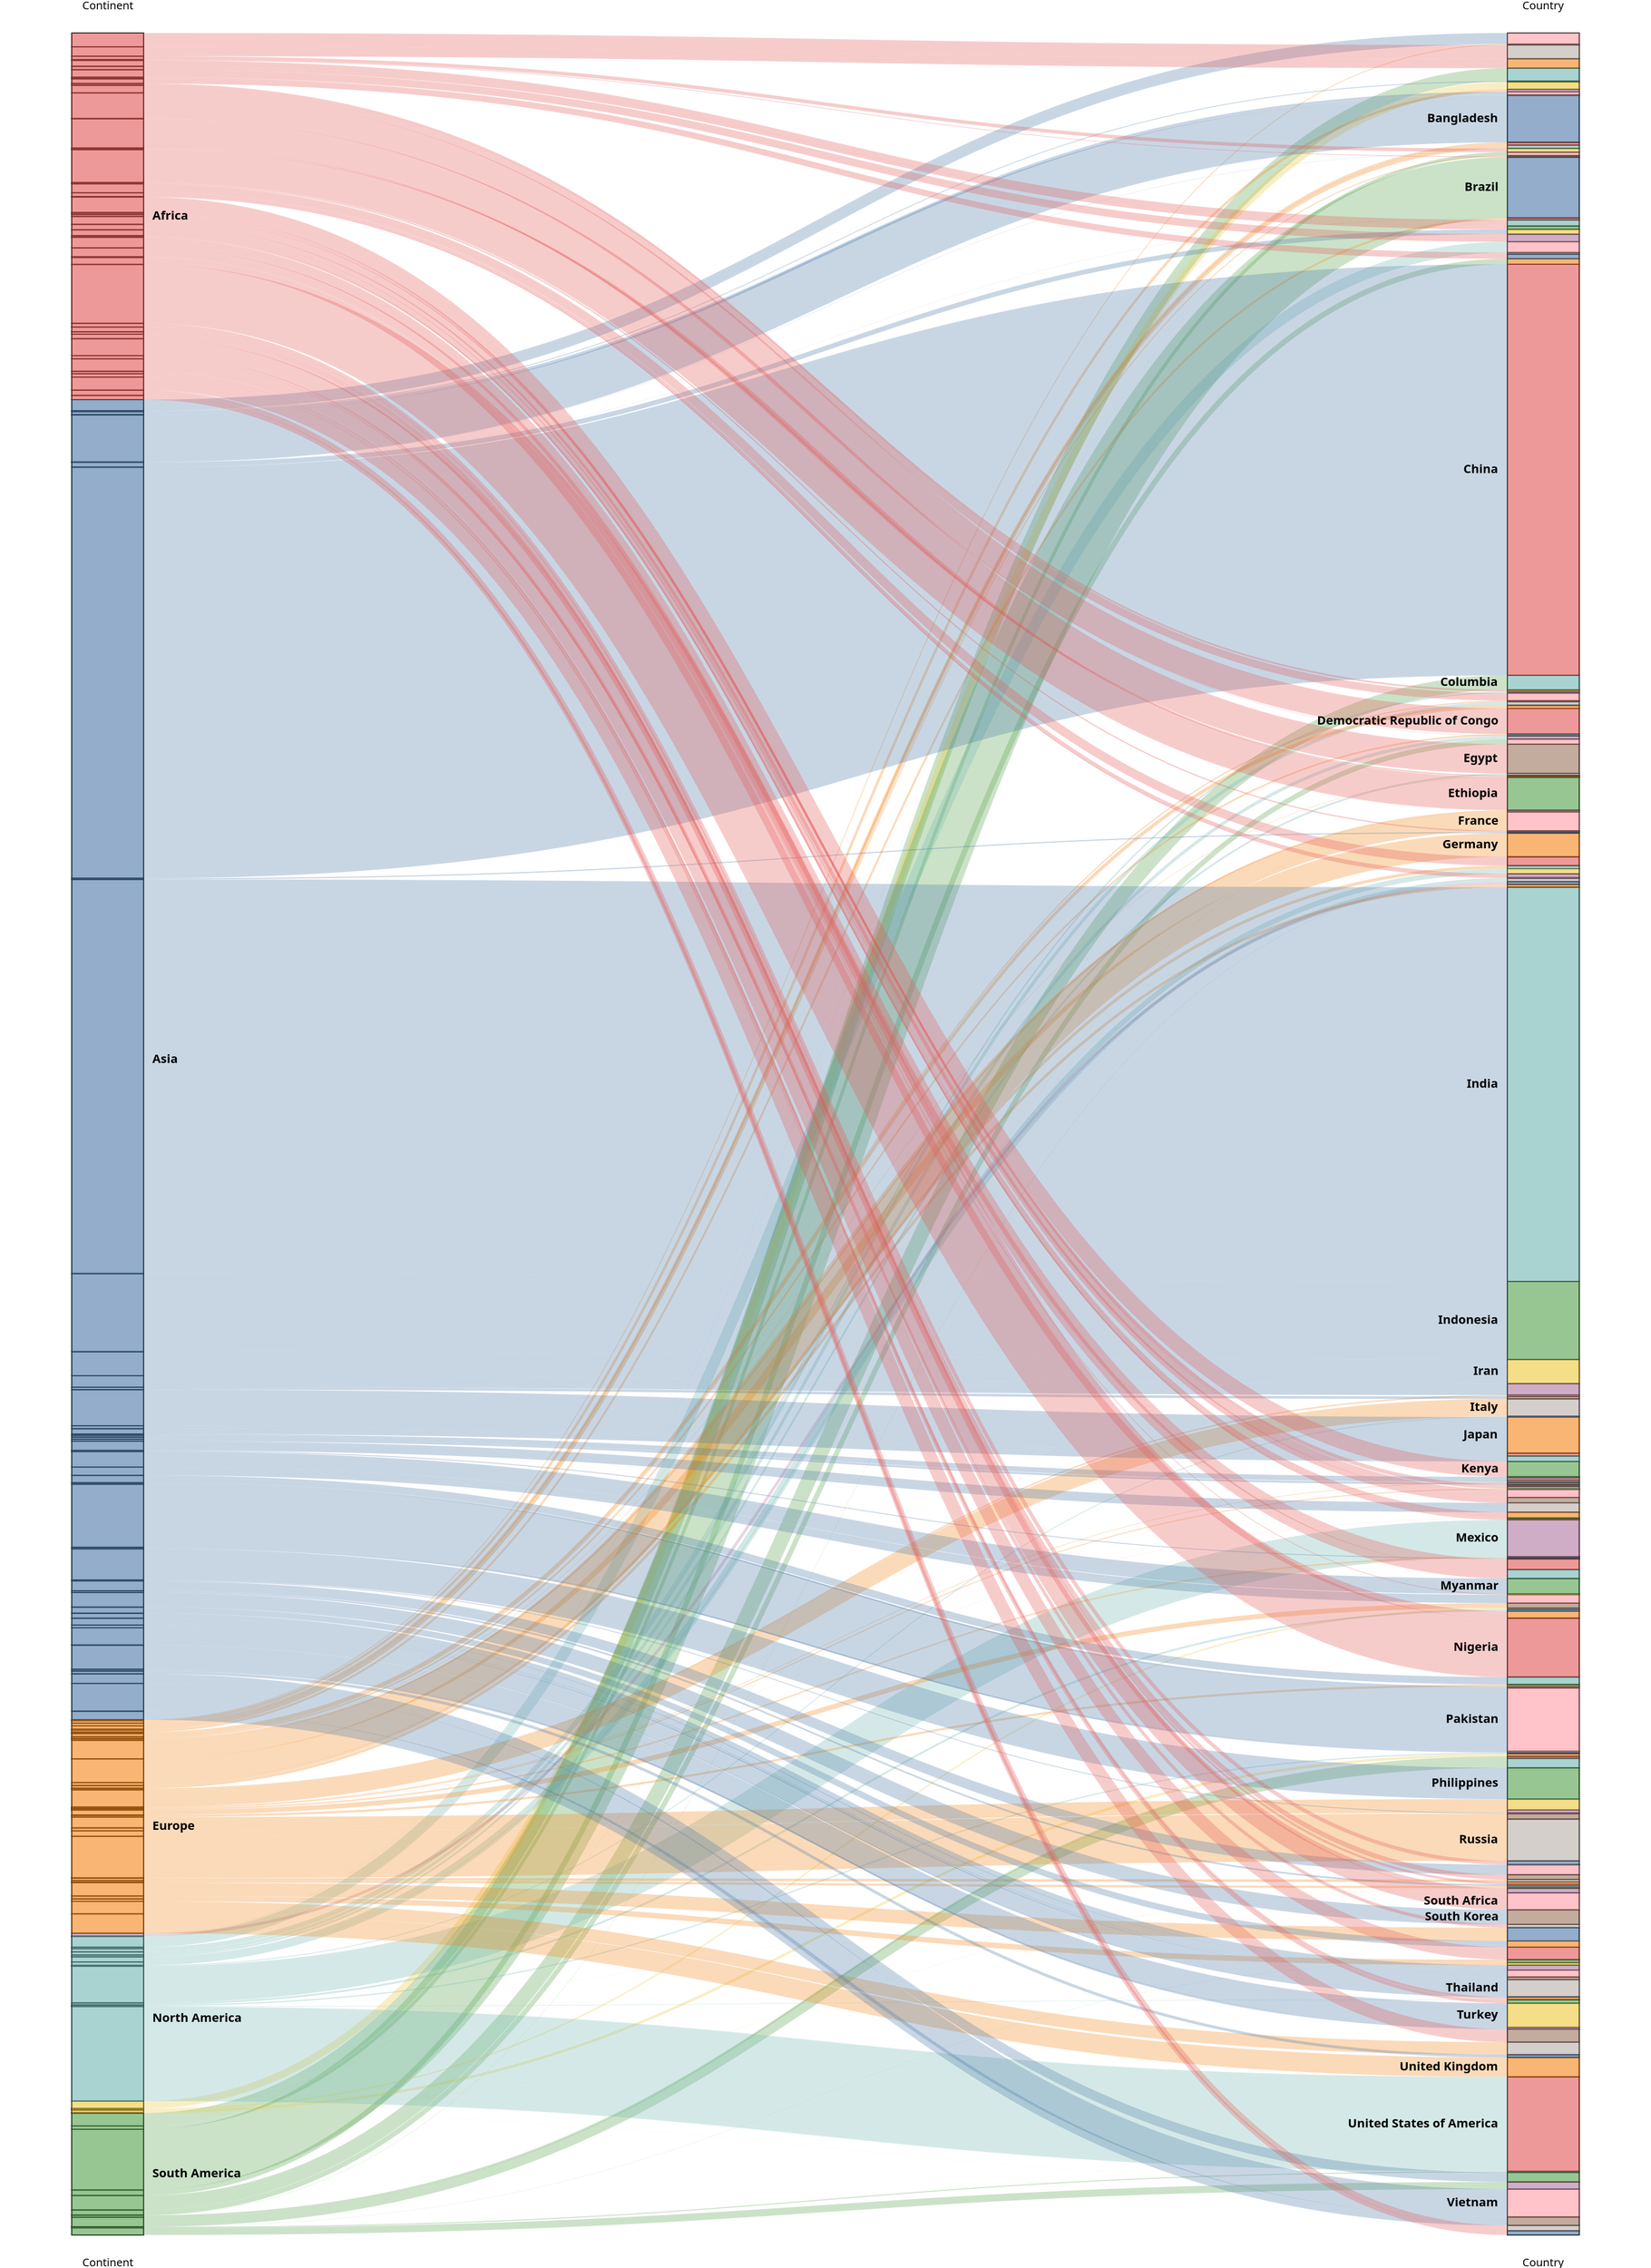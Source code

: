 {
    "$schema": "https://vega.github.io/schema/vega/v3.0.json",
    "height": 2000,
    "width": 1500,
    "data": [
      {
        "name": "rawData",
        "values": [
                {"stk1": "Asia", "stk2": "Afghanistan", "doc_count":38928341 },
                {"stk1": "Europe", "stk2": "Albania", "doc_count": 2877800},
                {"stk1": "Africa", "stk2": "Algeria", "doc_count": 48351043},
                {"stk1": "Europe", "stk2": "Andorra", "doc_count": 77265},
                {"stk1": "Africa", "stk2": "Angola", "doc_count": 32866267},
                {"stk1": "North America", "stk2": "Antigua and Barbuda", "doc_count": 97928},
                {"stk1": "South America", "stk2": "Argentina", "doc_count": 45195777},
                {"stk1": "Asia", "stk2": "Armenia", "doc_count": 2963234},
                {"stk1": "Oceania", "stk2": "Australia", "doc_count": 25499881},
                {"stk1": "Europe", "stk2": "Austria", "doc_count": 9006400},
                {"stk1": "Asia", "stk2": "Azerbaijan", "doc_count": 10139175},
                {"stk1": "North America", "stk2": "Bahamas", "doc_count": 393248},
                {"stk1": "Asia", "stk2": "Bahrain", "doc_count": 1701583},
                {"stk1": "Asia", "stk2": "Bangladesh", "doc_count": 164689383},
                {"stk1": "North America", "stk2": "Barbados", "doc_count": 287371},
                {"stk1": "Europe", "stk2": "Belarus", "doc_count": 9449321},
                {"stk1": "Europe", "stk2": "Belgium", "doc_count": 11589616},
                {"stk1": "North America", "stk2": "Belize", "doc_count": 397621},
                {"stk1": "Africa", "stk2": "Benin", "doc_count": 12123198},
                {"stk1": "Asia", "stk2": "Bhutan", "doc_count": 771612},
                {"stk1": "South America", "stk2": "Bolivia", "doc_count": 11673029},
                {"stk1": "Europe", "stk2": "Bosnia and Herzegovina", "doc_count": 3280815},
                {"stk1": "Africa", "stk2": "Botswana", "doc_count": 2351625},
                {"stk1": "South America", "stk2": "Brazil", "doc_count": 212559409},
                {"stk1": "Asia", "stk2": "Brunei", "doc_count": 437483},
                {"stk1": "Europe", "stk2": "Bulgaria", "doc_count": 6948445},
                {"stk1": "Africa", "stk2": "Burkina Faso", "doc_count": 20903278},
                {"stk1": "Africa", "stk2": "Burundi", "doc_count": 11890781},
                {"stk1": "Asia", "stk2": "Cambodia", "doc_count": 16718971},
                {"stk1": "Africa", "stk2": "Cameroon", "doc_count": 26545864},
                {"stk1": "North America", "stk2": "Canada", "doc_count": 37742157},
                {"stk1": "Africa", "stk2": "Cape Verde", "doc_count": 555988},
                {"stk1": "Africa", "stk2": "Central African Republic", "doc_count": 4829764},
                {"stk1": "Africa", "stk2": "Chad", "doc_count": 16425859},
                {"stk1": "South America", "stk2": "Chile", "doc_count": 19116209},
                {"stk1": "Asia", "stk2": "China", "doc_count": 1439323774},
                {"stk1": "South America", "stk2": "Columbia", "doc_count": 50882884},
                {"stk1": "Africa", "stk2": "Comoros", "doc_count": 869595},
                {"stk1": "Africa", "stk2": "Congo", "doc_count": 5518092},
                {"stk1": "North America", "stk2": "Costa Rica", "doc_count": 5094114},
                {"stk1": "Africa", "stk2": "Cote d'lvoire", "doc_count": 26378275},
                {"stk1": "Europe", "stk2": "Croatia", "doc_count": 4105258},
                {"stk1": "North America", "stk2": "Cuba", "doc_count": 11326616},
                {"stk1": "Europe", "stk2": "Cyprus", "doc_count": 1207361},
                {"stk1": "Europe", "stk2": "Czechia", "doc_count": 10708982},
                {"stk1": "Africa", "stk2": "Democratic Republic of Congo", "doc_count": 89561404},
                {"stk1": "Europe", "stk2": "Denmark", "doc_count": 5792203},
                {"stk1": "Africa", "stk2": "Djibouti", "doc_count": 988002},
                {"stk1": "North America", "stk2": "Dominica", "doc_count": 71991},
                {"stk1": "North America", "stk2": "Dominican Republic", "doc_count": 10847904},
                {"stk1": "South America", "stk2": "Ecuador", "doc_count": 17643060},
                {"stk1": "Africa", "stk2": "Egypt", "doc_count": 102334403},
                {"stk1": "North America", "stk2": "El Salvador", "doc_count": 6484201},
                {"stk1": "Africa", "stk2": "Equatorial Guinea", "doc_count": 1402985},
                {"stk1": "Africa", "stk2": "Eritrea", "doc_count": 3546427},
                {"stk1": "Europe", "stk2": "Estonia", "doc_count": 1326539},
                {"stk1": "Africa", "stk2": "Eswatini", "doc_count": 1160164},
                {"stk1": "Africa", "stk2": "Ethiopia", "doc_count": 114963583},
                {"stk1": "Oceania", "stk2": "Fiji", "doc_count": 896444},
                {"stk1": "Europe", "stk2": "Finland", "doc_count": 5540718},
                {"stk1": "Europe", "stk2": "France", "doc_count": 65273512},
                {"stk1": "Africa", "stk2": "Gabon", "doc_count": 2225728},
                {"stk1": "Africa", "stk2": "Gambia", "doc_count": 2416664},
                {"stk1": "Asia", "stk2": "Georgia", "doc_count": 3989175},
                {"stk1": "Europe", "stk2": "Germany", "doc_count": 82782945},
                {"stk1": "Africa", "stk2": "Ghana", "doc_count": 31072945},
                {"stk1": "Europe", "stk2": "Greece", "doc_count": 10423056},
                {"stk1": "North America", "stk2": "Grenada", "doc_count": 112519},
                {"stk1": "North America", "stk2": "Guatemala", "doc_count": 17915567},
                {"stk1": "Africa", "stk2": "Guinea", "doc_count": 13132792},
                {"stk1": "Africa", "stk2": "Guinea-Bissau", "doc_count": 1967998},
                {"stk1": "South America", "stk2": "Guyana", "doc_count": 786559},
                {"stk1": "North America", "stk2": "Haiti", "doc_count": 11402533},
                {"stk1": "Norht America", "stk2": "Honduras", "doc_count": 9904608},
                {"stk1": "Europe", "stk2": "Hungary", "doc_count": 9660350},
                {"stk1": "Europe", "stk2": "Iceland", "doc_count": 341250},
                {"stk1": "Asia", "stk2": "India", "doc_count": 1380004385},
                {"stk1": "Asia", "stk2": "Indonesia", "doc_count": 273523621},
                {"stk1": "Asia", "stk2": "Iran", "doc_count": 83992953},
                {"stk1": "Asia", "stk2": "Iraq", "doc_count": 40222503},
                {"stk1": "Europe", "stk2": "Ireland", "doc_count": 4937796},
                {"stk1": "Asia", "stk2": "Israel", "doc_count": 8655541},
                {"stk1": "Europe", "stk2": "Italy", "doc_count": 60461828},
                {"stk1": "North America", "stk2": "Jamaica", "doc_count": 2961161},
                {"stk1": "Asia", "stk2": "Japan", "doc_count": 126476458},
                {"stk1": "Asia", "stk2": "Jordan", "doc_count": 10203140},
                {"stk1": "Asia", "stk2": "Kazakhstan", "doc_count": 18776707},
                {"stk1": "Africa", "stk2": "Kenya", "doc_count": 53771300},
                {"stk1": "Oceania", "stk2": "Kiribati", "doc_count": 119446},
                {"stk1": "Asia", "stk2": "Kuwait", "doc_count": 4270563},
                {"stk1": "Asia", "stk2": "Kyrgyzstan", "doc_count": 6524191},
                {"stk1": "Asia", "stk2": "Laos", "doc_count": 7275556},
                {"stk1": "Europe", "stk2": "Latvia", "doc_count": 1886202},
                {"stk1": "Asia", "stk2": "Lebanon", "doc_count": 6825442},
                {"stk1": "Africa", "stk2": "Lesotho", "doc_count": 2142252},
                {"stk1": "Africa", "stk2": "Liberia", "doc_count": 5057677},
                {"stk1": "Africa", "stk2": "Libya", "doc_count": 6871287},
                {"stk1": "Europe", "stk2": "Liechtenstein", "doc_count": 38137},
                {"stk1": "Europe", "stk2": "Lithuania", "doc_count": 2722291},
                {"stk1": "Europe", "stk2": "Luxembourg", "doc_count": 625976},
                {"stk1": "Africa", "stk2": "Madagascar", "doc_count": 27691019},
                {"stk1": "Africa", "stk2": "Malawi", "doc_count": 19129955},
                {"stk1": "Asia", "stk2": "Malaysia", "doc_count": 32365998},
                {"stk1": "Asia", "stk2": "Maldives", "doc_count": 540542},
                {"stk1": "Africa", "stk2": "Mali", "doc_count": 20250834},
                {"stk1": "Europe", "stk2": "Malta", "doc_count": 441539},
                {"stk1": "Oceania", "stk2": "Marshall Islands", "doc_count": 59194},
                {"stk1": "Africa", "stk2": "Mauritania", "doc_count": 4649660},
                {"stk1": "Africa", "stk2": "Mauritius", "doc_count": 1271767},
                {"stk1": "North America", "stk2": "Mexico", "doc_count": 128932753},
                {"stk1": "Oceania", "stk2": "Micronesia", "doc_count": 115021},
                {"stk1": "Europe", "stk2": "Moldova", "doc_count": 4033963},
                {"stk1": "Europe", "stk2": "Monaco", "doc_count": 39244},
                {"stk1": "Asia", "stk2": "Mongolia", "doc_count": 3278292},
                {"stk1": "Europe", "stk2": "Montenegro", "doc_count": 628062},
                {"stk1": "Africa", "stk2": "Morocco", "doc_count": 36910558},
                {"stk1": "Africa", "stk2": "Mozambique", "doc_count": 31255435},
                {"stk1": "Asia", "stk2": "Myanmar", "doc_count": 54409794},
                {"stk1": "Africa", "stk2": "Namibia", "doc_count": 2540916},
                {"stk1": "Oceania", "stk2": "Nauru", "doc_count": 10834},
                {"stk1": "Asia", "stk2": "Nepal", "doc_count": 29136808},
                {"stk1": "Europe", "stk2": "Netherlands", "doc_count": 17134873},
                {"stk1": "Oceania", "stk2": "New Zealand", "doc_count": 4822233},
                {"stk1": "North America", "stk2": "Nicaragua", "doc_count": 6624554},
                {"stk1": "Africa", "stk2": "Niger", "doc_count": 24206636},
                {"stk1": "Africa", "stk2": "Nigeria", "doc_count": 206139587},
                {"stk1": "Asia", "stk2": "North Korea", "doc_count": 25778815},
                {"stk1": "Europe", "stk2": "North Macedonia", "doc_count": 2083380},
                {"stk1": "Europe", "stk2": "Norway", "doc_count": 5421242},
                {"stk1": "Asia", "stk2": "Oman", "doc_count": 5106622},
                {"stk1": "Asia", "stk2": "Pakistan", "doc_count": 220892331},
                {"stk1": "Oceania", "stk2": "Palau", "doc_count": 18092},
                {"stk1": "Asia", "stk2": "Palestine", "doc_count": 5101416},
                {"stk1": "North America", "stk2": "Panama", "doc_count": 4314768},
                {"stk1": "Oceania", "stk2": "Papua New Guinea", "doc_count": 8947027},
                {"stk1": "South America", "stk2": "Paraguay", "doc_count": 7132530},
                {"stk1": "South America", "stk2": "Peru", "doc_count": 32971845},
                {"stk1": "Asia", "stk2": "Philippines", "doc_count": 109581085},
                {"stk1": "Europe", "stk2": "Poland", "doc_count": 37846605},
                {"stk1": "Europe", "stk2": "Portugal", "doc_count": 10196707},
                {"stk1": "Asia", "stk2": "Qatar", "doc_count": 2881060},
                {"stk1": "Europe", "stk2": "Romania", "doc_count": 19237682},
                {"stk1": "Europe", "stk2": "Russia", "doc_count": 145934460},
                {"stk1": "Africa", "stk2": "Rwanda", "doc_count": 12952209},
                {"stk1": "North America", "stk2": "Saint Kitts and Newis", "doc_count": 53192},
                {"stk1": "North America", "stk2": "Saint Lucia", "doc_count": 183629},
                {"stk1": "North America", "stk2": "Saint Vincent and the Grenadines", "doc_count": 110947},
                {"stk1": "Oceania", "stk2": "Samoa", "doc_count": 198410},
                {"stk1": "Europe", "stk2": "San Marino", "doc_count": 33938},
                {"stk1": "Africa", "stk2": "Sao Tome and Principe", "doc_count": 219161},
                {"stk1": "Asia", "stk2": "Saudi Arabia", "doc_count": 34813867},
                {"stk1": "Africa", "stk2": "Senegal", "doc_count": 16743930},
                {"stk1": "Europe", "stk2": "Serbia", "doc_count": 8737370},
                {"stk1": "Africa", "stk2": "Seyvhelles", "doc_count": 98340},
                {"stk1": "Africa", "stk2": "Sierra Leone", "doc_count": 7976985},
                {"stk1": "Asia", "stk2": "Singapore", "doc_count": 5850343},
                {"stk1": "Europe", "stk2": "Slovakia", "doc_count": 5459643},
                {"stk1": "Europe", "stk2": "Slovenia", "doc_count": 2078931},
                {"stk1": "Oceania", "stk2": "Solomon Islands", "doc_count": 686878},
                {"stk1": "Africa", "stk2": "Somalia", "doc_count": 15893219},
                {"stk1": "Africa", "stk2": "South Africa", "doc_count": 59308690},
                {"stk1": "Asia", "stk2": "South Korea", "doc_count": 51269183},
                {"stk1": "Africa", "stk2": "South Sudan", "doc_count": 11193729},
                {"stk1": "Europe", "stk2": "Spain", "doc_count": 46764783},
                {"stk1": "Asia", "stk2": "Sri Lanka", "doc_count": 21413250},
                {"stk1": "Africa", "stk2": "Sudan", "doc_count": 43849269},
                {"stk1": "South America", "stk2": "Suriname", "doc_count": 586634},
                {"stk1": "Europe", "stk2": "Sweden", "doc_count": 10099270},
                {"stk1": "Europe", "stk2": "Switzerland", "doc_count": 8654618},
                {"stk1": "Asia", "stk2": "Syria", "doc_count": 17500657},
                {"stk1": "Asia", "stk2": "Taiwan", "doc_count": 23816775},
                {"stk1": "Asia", "stk2": "Tajikistan", "doc_count": 9537642},
                {"stk1": "Asia", "stk2": "Thailand", "doc_count": 59734213},
                {"stk1": "Asia", "stk2": "Timor-Leste", "doc_count": 1318442},
                {"stk1": "Africa", "stk2": "Togo", "doc_count": 8278736},
                {"stk1": "Oceania", "stk2": "Tonga", "doc_count": 105697},
                {"stk1": "North America", "stk2": "Trinidad and Tobago", "doc_count": 1399491},
                {"stk1": "Africa", "stk2": "Tunisia", "doc_count": 11818618},
                {"stk1": "Asia", "stk2": "Turkey", "doc_count": 84339067},
                {"stk1": "Asia", "stk2": "Turkmenistan", "doc_count": 6031187},
                {"stk1": "Oceania", "stk2": "Tuvalu", "doc_count": 11792},
                {"stk1": "Africa", "stk2": "Uganda", "doc_count": 45741000},
                {"stk1": "Europe", "stk2": "Ukraine", "doc_count": 43733759},
                {"stk1": "Asia", "stk2": "United Arab Emirates", "doc_count": 9890400},
                {"stk1": "Europe", "stk2": "United Kingdom", "doc_count": 67886004},
                {"stk1": "North America", "stk2": "United States of America", "doc_count": 331002647},
                {"stk1": "South America", "stk2": "Uruguay", "doc_count": 3473727},
                {"stk1": "Asia", "stk2": "Uzbekistan", "doc_count": 33469199},
                {"stk1": "Oceania", "stk2": "Vanuatu", "doc_count": 307150},
                {"stk1": "South America", "stk2": "Venezuela", "doc_count": 24835943},
                {"stk1": "Asia", "stk2": "Vietnam", "doc_count": 97338583},
                {"stk1": "Asia", "stk2": "Yemen", "doc_count": 29825968},
                {"stk1": "Africa", "stk2": "Zambia", "doc_count": 18383956},
                {"stk1": "Africa", "stk2": "Zimbawe", "doc_count": 14862927}
              ],
        "transform": [
          {"type": "formula", "expr": "datum.stk1", "as": "stk1"},
          {"type": "formula", "expr": "datum.stk2", "as": "stk2"},
          {"type": "formula", "expr": "datum.doc_count", "as": "size"}
        ]
      },
      {
        "name": "nodes",
        "source": "rawData",
        "transform": [
          {
            "type": "filter",
            "expr": "!groupSelector || groupSelector.stk1 == datum.stk1 || groupSelector.stk2 == datum.stk2"
          },
          {"type": "formula", "expr": "datum.stk1+datum.stk2", "as": "key"},
          {"type": "fold", "fields": ["stk1", "stk2"], "as": ["stack", "grpId"]},
          {
            "type": "formula",
            "expr": "datum.stack == 'stk1' ? datum.stk1+' '+datum.stk2 : datum.stk2+' '+datum.stk1",
            "as": "sortField"
          },
          {
            "type": "stack",
            "groupby": ["stack"],
            "sort": {"field": "sortField", "order": "descending"},
            "field": "size"
          },
          {"type": "formula", "expr": "(datum.y0+datum.y1)/2", "as": "yc"}
        ]
      },
      {
        "name": "groups",
        "source": "nodes",
        "transform": [
          {
            "type": "aggregate",
            "groupby": ["stack", "grpId"],
            "fields": ["size"],
            "ops": ["sum"],
            "as": ["total"]
          },
          {
            "type": "stack",
            "groupby": ["stack"],
            "sort": {"field": "grpId", "order": "descending"},
            "field": "total"
          },
          {"type": "formula", "expr": "scale('y', datum.y0)", "as": "scaledY0"},
          {"type": "formula", "expr": "scale('y', datum.y1)", "as": "scaledY1"},
          {
            "type": "formula",
            "expr": "datum.stack == 'stk1'",
            "as": "rightLabel"
          },
          {
            "type": "formula",
            "expr": "datum.total/domain('y')[1]",
            "as": "percentage"
          }
        ]
      },
      {
        "name": "destinationNodes",
        "source": "nodes",
        "transform": [{"type": "filter", "expr": "datum.stack == 'stk2'"}]
      },
      {
        "name": "edges",
        "source": "nodes",
        "transform": [
          {"type": "filter", "expr": "datum.stack == 'stk1'"},
          {
            "type": "lookup",
            "from": "destinationNodes",
            "key": "key",
            "fields": ["key"],
            "as": ["target"]
          },
          {
            "type": "linkpath",
            "orient": "horizontal",
            "shape": "diagonal",
            "sourceY": {"expr": "scale('y', datum.yc)"},
            "sourceX": {"expr": "scale('x', 'stk1') + bandwidth('x')"},
            "targetY": {"expr": "scale('y', datum.target.yc)"},
            "targetX": {"expr": "scale('x', 'stk2')"}
          },
          {
            "type": "formula",
            "expr": "range('y')[0]-scale('y', datum.size)",
            "as": "strokeWidth"
          },
          {
            "type": "formula",
            "expr": "datum.size/domain('y')[1]",
            "as": "percentage"
          }
        ]
      }
    ],
    "scales": [
      {
        "name": "x",
        "type": "band",
        "range": "width",
        "domain": ["stk1", "stk2"],
        "paddingOuter": 0.05,
        "paddingInner": 0.95
      },
      {
        "name": "y",
        "type": "linear",
        "range": "height",
        "domain": {"data": "nodes", "field": "y1"}
      },
      {
          "name": "color",
          "type": "ordinal",
          "range": "category",
          "domain": {"data": "rawData", "fields": ["stk1", "stk2"]}
        },
      {
        "name": "stackNames",
        "type": "ordinal",
        "range": ["Continent", "Country"],
        "domain": ["stk1", "stk2"]
      }
    ],
    "axes": [
      {
        "orient": "bottom",
        "scale": "x",
        "domain": false,
        "ticks": false,
        "labelPadding": 20,
        "encode": {
          "labels": {
            "update": {
              "text": {
                "scale": "stackNames",
                "field": "value",
                "fontWeight": "bold",
                "fontSize": 14
              }
            }
          }
        }
      },
      {
        "orient": "top",
        "scale": "x",
        "domain": false,
        "ticks": false,
        "labelPadding": 20,
        "encode": {
          "labels": {
            "update": {
              "text": {
                "scale": "stackNames",
                "field": "value",
                "fontWeight": "bold",
                "fontSize": 14
              }
            }
          }
        }
      },
      {
        "orient": "left",
        "scale": "y",
        "labels": false,
        "domain": false,
        "ticks": false
      }
    ],
    "marks": [
      {
        "type": "rect",
        "from": {"data": "nodes"},
        "encode": {
          "enter": {
            "stroke": {"value": "#000"},
            "strokeWidth": {"value": 1},
            "width": {"scale": "x", "band": 1},
            "x": {"scale": "x", "field": "stack"},
            "y": {"field": "y0", "scale": "y"},
            "y2": {"field": "y1", "scale": "y"}
          }
        }
      },
      {
        "type": "path",
        "name": "edgeMark",
        "from": {"data": "edges"},
        "clip": true,
        "encode": {
          "update": {
            "stroke": [
              {
                "test": "groupSelector && groupSelector.stack=='stk1'",
                "scale":"color",
                "field": "stk2"
              },
              {"scale": "color","field":"stk1"}
            ],
            "strokeWidth": {"field": "strokeWidth"},
            "path": {"field": "path"},
            "strokeOpacity": {
              "signal": "!groupSelector && (groupHover.stk1 == datum.stk1 || groupHover.stk2 == datum.stk2) ? 0.9 : 0.3"
            },
            "zindex": {
              "signal": "!groupSelector && (groupHover.stk1 == datum.stk1 || groupHover.stk2 == datum.stk2) ? 1 : 0"
            },
            "tooltip": {
              "signal": "datum.stk1 + ' → ' + datum.stk2 + '    ' + format(datum.size, ',.0f') + '   (' + format(datum.percentage, '.1%') + ')'"
            }
          },
          "hover": {"strokeOpacity": {"value": 1}}
        }
      },
      {
        "type": "rect",
        "name": "groupMark",
        "from": {"data": "groups"},
        "encode": {
          "enter": {
            "fill": {"scale": "color","field":"grpId"},
            "width": {"scale": "x", "band": 1}
          },
          "update": {
            "x": {"scale": "x", "field": "stack"},
            "y": {"field": "scaledY0"},
            "y2": {"field": "scaledY1"},
            "fillOpacity": {"value": 0.6},
            "tooltip": {
              "signal": "datum.grpId + '   ' + format(datum.total, ',.0f') + '   (' + format(datum.percentage, '.1%') + ')'"
            }
          },
          "hover": {"fillOpacity": {"value": 1}}
        }
      },
      {
        "type": "text",
        "from": {"data": "groups"},
        "interactive": false,
        "encode": {
          "update": {
            "x": {
              "signal": "scale('x', datum.stack) + (datum.rightLabel ? bandwidth('x') + 8 : -8)"
            },
            "yc": {"signal": "(datum.scaledY0 + datum.scaledY1)/2"},
            "align": {"signal": "datum.rightLabel ? 'left' : 'right'"},
            "baseline": {"value": "middle"},
            "fontWeight": {"value": "bold"},
            "text": {
              "signal": "abs(datum.scaledY0-datum.scaledY1) > 13 ? datum.grpId : ''"
            }
          }
        }
      },
      {
        "type": "group",
        "data": [
          {
            "name": "dataForShowAll",
            "values": [{}],
            "transform": [{"type": "filter", "expr": "groupSelector"}]
          }
        ],
        "encode": {
          "enter": {
            "xc": {"signal": "width/2"},
            "y": {"value": 30},
            "width": {"value": 80},
            "height": {"value": 30}
          }
        },
        "marks": [
          {
            "type": "group",
            "name": "groupReset",
            "from": {"data": "dataForShowAll"},
            "encode": {
              "enter": {
                "cornerRadius": {"value": 6},
                "fill": {"value": "#f5f5f5"},
                "stroke": {"value": "#c1c1c1"},
                "strokeWidth": {"value": 2},
                "height": {"field": {"group": "height"}},
                "width": {"field": {"group": "width"}}
              },
              "update": {"opacity": {"value": 1}},
              "hover": {"opacity": {"value": 0.7}}
            },
            "marks": [
              {
                "type": "text",
                "interactive": false,
                "encode": {
                  "enter": {
                    "xc": {"field": {"group": "width"}, "mult": 0.5},
                    "yc": {
                      "field": {"group": "height"},
                      "mult": 0.5,
                      "offset": 2
                    },
                    "align": {"value": "center"},
                    "baseline": {"value": "middle"},
                    "fontWeight": {"value": "bold"},
                    "text": {"value": "Show All"}
                  }
                }
              }
            ]
          }
        ]
      }
    ],
    "signals": [
      {
        "name": "groupHover",
        "value": {},
        "on": [
          {
            "events": "@groupMark:mouseover",
            "update": "{stk1:datum.stack=='stk1' && datum.grpId, stk2:datum.stack=='stk2' && datum.grpId}"
          },
          {"events": "mouseout", "update": "{}"}
        ]
      },
      {
        "name": "groupSelector",
        "value": false,
        "on": [
          {
            "events": "@groupMark:click!",
            "update": "{stack:datum.stack, stk1:datum.stack=='stk1' && datum.grpId, stk2:datum.stack=='stk2' && datum.grpId}"
          },
          {
            "events": [
              {"type": "click", "markname": "groupReset"},
              {"type": "dblclick"}
            ],
            "update": "false"
          }
        ]
      }
    ]
  }